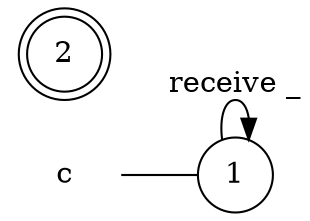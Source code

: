 digraph c {
	rankdir="LR";
	n_0 [label="c", shape="plaintext"];
	n_1 [id="1", shape=circle, label="1"];
	n_0 -> n_1 [arrowhead=none];
	n_2 [id="2", shape=doublecircle, label="2"];

	n_1 -> n_1 [id="[$e|2]", label="receive _"];
}
